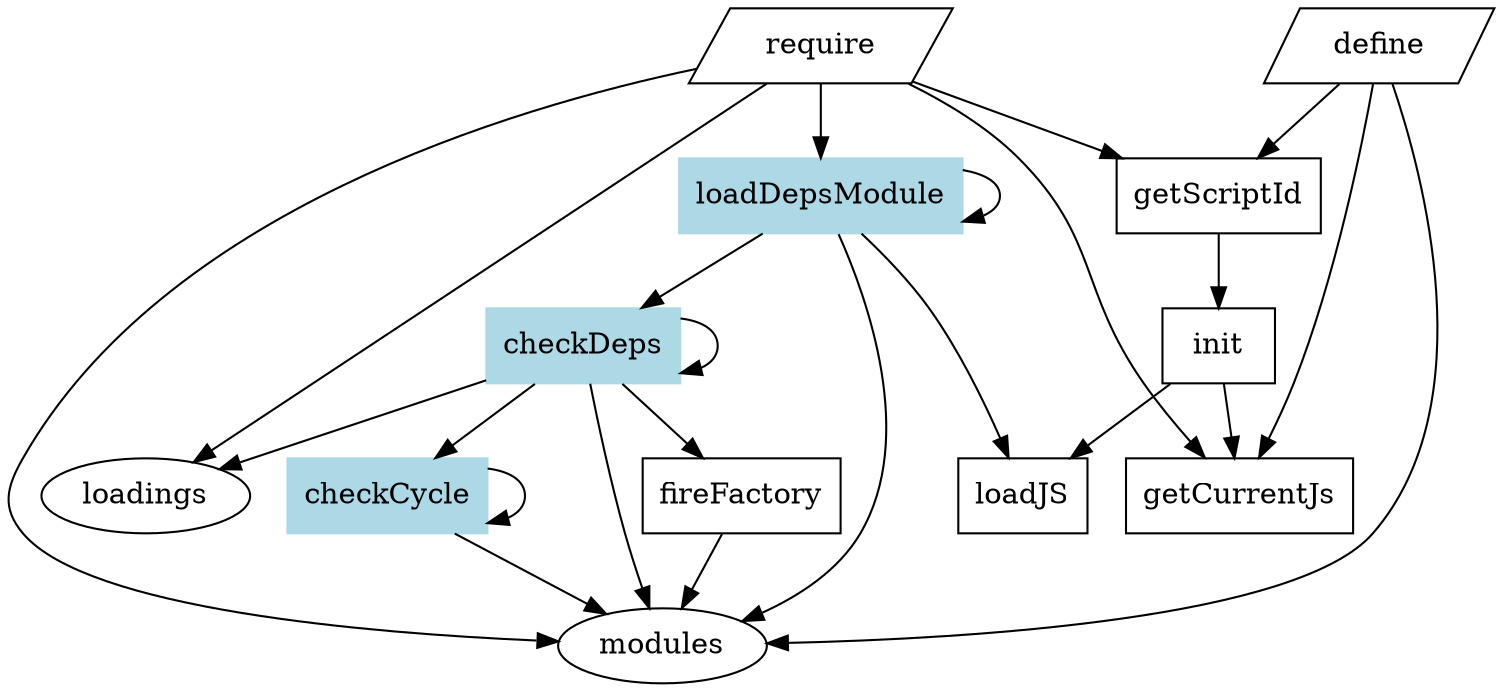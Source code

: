 digraph G {
	require[shape = polygon, sides = 4, skew= 0.4]
   	define[shape = polygon, sides = 4, skew= 0.4]
 	checkDeps[shape=box;color=lightblue,style = filled]
	loadJS[shape=box]
	fireFactory[shape=box]
	getScriptId[shape=box]
	getCurrentJs[shape=box]
    loadDepsModule[shape=box;color=lightblue,style = filled]
   	checkCycle[shape=box;color=lightblue,style = filled]
    init[shape=box]

    define -> modules;
    define -> getScriptId;
    define -> getCurrentJs;

    require -> modules;
    require -> loadings;
   	require -> getCurrentJs;
   	require -> getScriptId;
   	require -> loadDepsModule;
   	
    
    loadDepsModule -> modules;
    loadDepsModule -> loadJS;
    loadDepsModule -> checkDeps;
    loadDepsModule -> loadDepsModule;


    getScriptId -> init; 

    init->getCurrentJs; 
    init->loadJS;


    checkCycle -> modules;
    checkCycle -> checkCycle;


    checkDeps -> modules;
    checkDeps -> loadings;
    checkDeps -> checkCycle;
    checkDeps -> fireFactory;
    checkDeps -> checkDeps;

    fireFactory -> modules;
}
